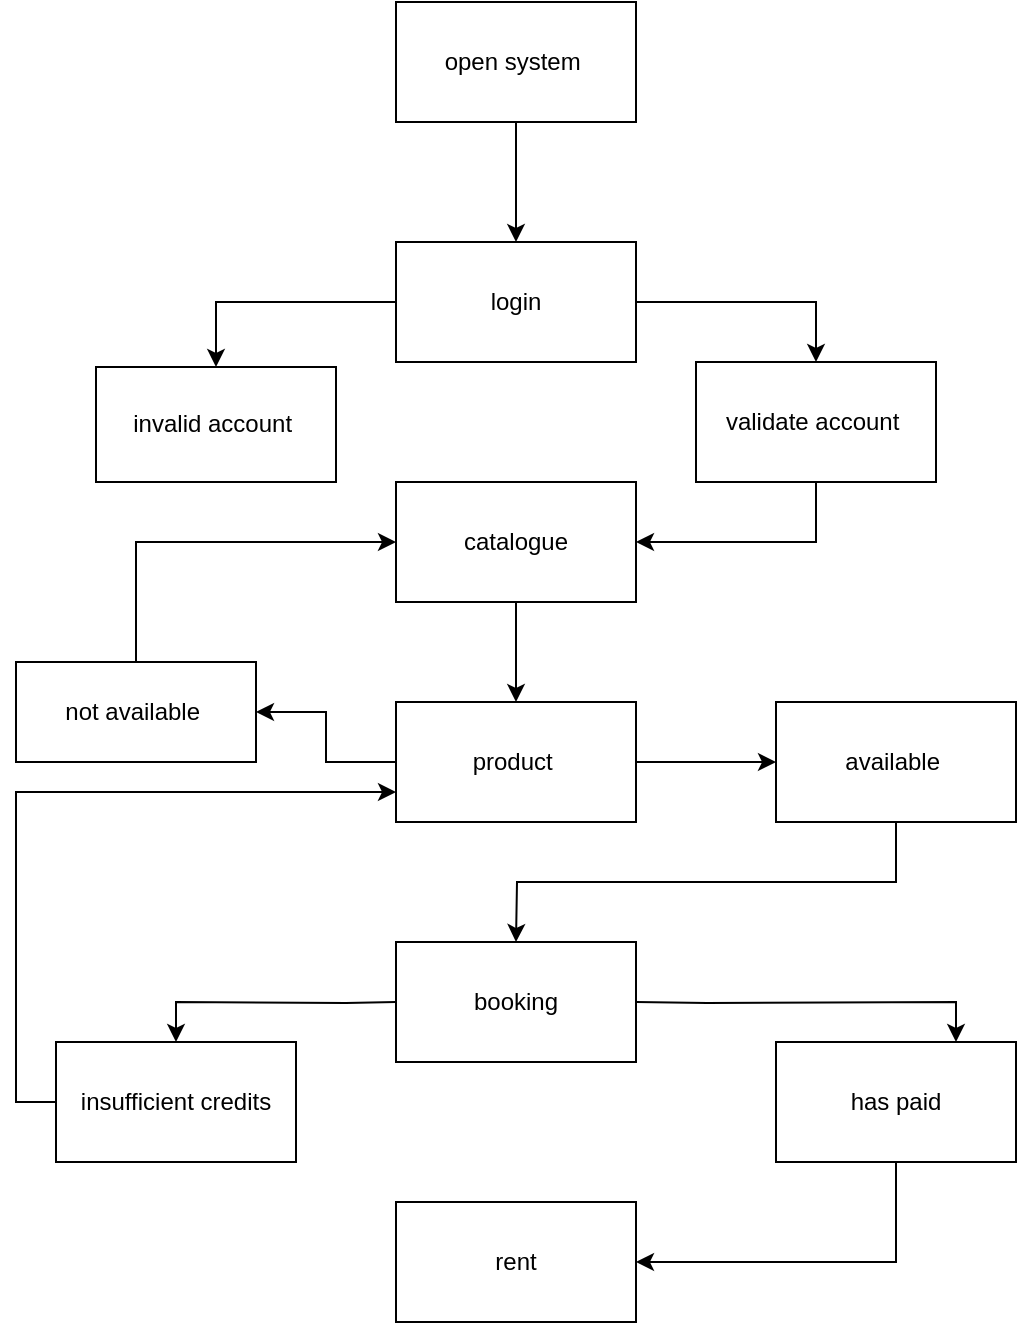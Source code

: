 <mxfile version="22.1.5" type="device">
  <diagram id="prtHgNgQTEPvFCAcTncT" name="Page-1">
    <mxGraphModel dx="954" dy="546" grid="1" gridSize="10" guides="1" tooltips="1" connect="1" arrows="1" fold="1" page="1" pageScale="1" pageWidth="827" pageHeight="1169" math="0" shadow="0">
      <root>
        <mxCell id="0" />
        <mxCell id="1" parent="0" />
        <mxCell id="6TJ0VESb4KHDGJbmsSwD-1" value="rent" style="rounded=0;whiteSpace=wrap;html=1;" vertex="1" parent="1">
          <mxGeometry x="270" y="920" width="120" height="60" as="geometry" />
        </mxCell>
        <mxCell id="6TJ0VESb4KHDGJbmsSwD-3" value="booking" style="rounded=0;whiteSpace=wrap;html=1;" vertex="1" parent="1">
          <mxGeometry x="270" y="790" width="120" height="60" as="geometry" />
        </mxCell>
        <mxCell id="6TJ0VESb4KHDGJbmsSwD-4" value="open system&amp;nbsp;" style="rounded=0;whiteSpace=wrap;html=1;" vertex="1" parent="1">
          <mxGeometry x="270" y="320" width="120" height="60" as="geometry" />
        </mxCell>
        <mxCell id="6TJ0VESb4KHDGJbmsSwD-24" style="edgeStyle=orthogonalEdgeStyle;rounded=0;orthogonalLoop=1;jettySize=auto;html=1;exitX=0;exitY=0.5;exitDx=0;exitDy=0;entryX=1;entryY=0.5;entryDx=0;entryDy=0;" edge="1" parent="1" source="6TJ0VESb4KHDGJbmsSwD-5" target="6TJ0VESb4KHDGJbmsSwD-14">
          <mxGeometry relative="1" as="geometry">
            <mxPoint x="200" y="700" as="targetPoint" />
          </mxGeometry>
        </mxCell>
        <mxCell id="6TJ0VESb4KHDGJbmsSwD-26" style="edgeStyle=orthogonalEdgeStyle;rounded=0;orthogonalLoop=1;jettySize=auto;html=1;exitX=1;exitY=0.5;exitDx=0;exitDy=0;entryX=0;entryY=0.5;entryDx=0;entryDy=0;" edge="1" parent="1" source="6TJ0VESb4KHDGJbmsSwD-5" target="6TJ0VESb4KHDGJbmsSwD-7">
          <mxGeometry relative="1" as="geometry" />
        </mxCell>
        <mxCell id="6TJ0VESb4KHDGJbmsSwD-27" style="edgeStyle=orthogonalEdgeStyle;rounded=0;orthogonalLoop=1;jettySize=auto;html=1;exitX=0.5;exitY=1;exitDx=0;exitDy=0;entryX=0.5;entryY=0;entryDx=0;entryDy=0;" edge="1" parent="1" source="6TJ0VESb4KHDGJbmsSwD-7">
          <mxGeometry relative="1" as="geometry">
            <mxPoint x="330" y="790" as="targetPoint" />
          </mxGeometry>
        </mxCell>
        <mxCell id="6TJ0VESb4KHDGJbmsSwD-5" value="product&amp;nbsp;" style="rounded=0;whiteSpace=wrap;html=1;" vertex="1" parent="1">
          <mxGeometry x="270" y="670" width="120" height="60" as="geometry" />
        </mxCell>
        <mxCell id="6TJ0VESb4KHDGJbmsSwD-21" style="edgeStyle=orthogonalEdgeStyle;rounded=0;orthogonalLoop=1;jettySize=auto;html=1;exitX=1;exitY=0.5;exitDx=0;exitDy=0;entryX=0.5;entryY=0;entryDx=0;entryDy=0;" edge="1" parent="1" source="6TJ0VESb4KHDGJbmsSwD-6" target="6TJ0VESb4KHDGJbmsSwD-15">
          <mxGeometry relative="1" as="geometry" />
        </mxCell>
        <mxCell id="6TJ0VESb4KHDGJbmsSwD-32" style="edgeStyle=orthogonalEdgeStyle;rounded=0;orthogonalLoop=1;jettySize=auto;html=1;exitX=0;exitY=0.5;exitDx=0;exitDy=0;entryX=0.5;entryY=0;entryDx=0;entryDy=0;" edge="1" parent="1" source="6TJ0VESb4KHDGJbmsSwD-6" target="6TJ0VESb4KHDGJbmsSwD-11">
          <mxGeometry relative="1" as="geometry" />
        </mxCell>
        <mxCell id="6TJ0VESb4KHDGJbmsSwD-6" value="login" style="rounded=0;whiteSpace=wrap;html=1;" vertex="1" parent="1">
          <mxGeometry x="270" y="440" width="120" height="60" as="geometry" />
        </mxCell>
        <mxCell id="6TJ0VESb4KHDGJbmsSwD-7" value="available&amp;nbsp;" style="rounded=0;whiteSpace=wrap;html=1;" vertex="1" parent="1">
          <mxGeometry x="460" y="670" width="120" height="60" as="geometry" />
        </mxCell>
        <mxCell id="6TJ0VESb4KHDGJbmsSwD-23" style="edgeStyle=orthogonalEdgeStyle;rounded=0;orthogonalLoop=1;jettySize=auto;html=1;exitX=0.5;exitY=1;exitDx=0;exitDy=0;entryX=0.5;entryY=0;entryDx=0;entryDy=0;" edge="1" parent="1" source="6TJ0VESb4KHDGJbmsSwD-8" target="6TJ0VESb4KHDGJbmsSwD-5">
          <mxGeometry relative="1" as="geometry" />
        </mxCell>
        <mxCell id="6TJ0VESb4KHDGJbmsSwD-8" value="catalogue" style="rounded=0;whiteSpace=wrap;html=1;" vertex="1" parent="1">
          <mxGeometry x="270" y="560" width="120" height="60" as="geometry" />
        </mxCell>
        <mxCell id="6TJ0VESb4KHDGJbmsSwD-36" style="edgeStyle=orthogonalEdgeStyle;rounded=0;orthogonalLoop=1;jettySize=auto;html=1;exitX=0;exitY=0.5;exitDx=0;exitDy=0;entryX=0;entryY=0.75;entryDx=0;entryDy=0;" edge="1" parent="1" source="6TJ0VESb4KHDGJbmsSwD-9" target="6TJ0VESb4KHDGJbmsSwD-5">
          <mxGeometry relative="1" as="geometry" />
        </mxCell>
        <mxCell id="6TJ0VESb4KHDGJbmsSwD-9" value="insufficient credits" style="rounded=0;whiteSpace=wrap;html=1;" vertex="1" parent="1">
          <mxGeometry x="100" y="840" width="120" height="60" as="geometry" />
        </mxCell>
        <mxCell id="6TJ0VESb4KHDGJbmsSwD-33" style="edgeStyle=orthogonalEdgeStyle;rounded=0;orthogonalLoop=1;jettySize=auto;html=1;exitX=0;exitY=0.5;exitDx=0;exitDy=0;entryX=0.5;entryY=0;entryDx=0;entryDy=0;" edge="1" parent="1" target="6TJ0VESb4KHDGJbmsSwD-9">
          <mxGeometry relative="1" as="geometry">
            <mxPoint x="270" y="820" as="sourcePoint" />
          </mxGeometry>
        </mxCell>
        <mxCell id="6TJ0VESb4KHDGJbmsSwD-34" style="edgeStyle=orthogonalEdgeStyle;rounded=0;orthogonalLoop=1;jettySize=auto;html=1;exitX=1;exitY=0.5;exitDx=0;exitDy=0;entryX=0.75;entryY=0;entryDx=0;entryDy=0;" edge="1" parent="1" target="6TJ0VESb4KHDGJbmsSwD-13">
          <mxGeometry relative="1" as="geometry">
            <mxPoint x="390" y="820" as="sourcePoint" />
          </mxGeometry>
        </mxCell>
        <mxCell id="6TJ0VESb4KHDGJbmsSwD-11" value="invalid account&amp;nbsp;" style="rounded=0;whiteSpace=wrap;html=1;" vertex="1" parent="1">
          <mxGeometry x="120" y="502.5" width="120" height="57.5" as="geometry" />
        </mxCell>
        <mxCell id="6TJ0VESb4KHDGJbmsSwD-39" style="edgeStyle=orthogonalEdgeStyle;rounded=0;orthogonalLoop=1;jettySize=auto;html=1;exitX=0.5;exitY=1;exitDx=0;exitDy=0;entryX=1;entryY=0.5;entryDx=0;entryDy=0;" edge="1" parent="1" source="6TJ0VESb4KHDGJbmsSwD-13" target="6TJ0VESb4KHDGJbmsSwD-1">
          <mxGeometry relative="1" as="geometry" />
        </mxCell>
        <mxCell id="6TJ0VESb4KHDGJbmsSwD-13" value="has paid" style="rounded=0;whiteSpace=wrap;html=1;" vertex="1" parent="1">
          <mxGeometry x="460" y="840" width="120" height="60" as="geometry" />
        </mxCell>
        <mxCell id="6TJ0VESb4KHDGJbmsSwD-25" style="edgeStyle=orthogonalEdgeStyle;rounded=0;orthogonalLoop=1;jettySize=auto;html=1;exitX=0.5;exitY=0;exitDx=0;exitDy=0;entryX=0;entryY=0.5;entryDx=0;entryDy=0;" edge="1" parent="1" source="6TJ0VESb4KHDGJbmsSwD-14" target="6TJ0VESb4KHDGJbmsSwD-8">
          <mxGeometry relative="1" as="geometry" />
        </mxCell>
        <mxCell id="6TJ0VESb4KHDGJbmsSwD-14" value="not available&amp;nbsp;" style="rounded=0;whiteSpace=wrap;html=1;" vertex="1" parent="1">
          <mxGeometry x="80" y="650" width="120" height="50" as="geometry" />
        </mxCell>
        <mxCell id="6TJ0VESb4KHDGJbmsSwD-22" style="edgeStyle=orthogonalEdgeStyle;rounded=0;orthogonalLoop=1;jettySize=auto;html=1;exitX=0.5;exitY=1;exitDx=0;exitDy=0;entryX=1;entryY=0.5;entryDx=0;entryDy=0;" edge="1" parent="1" source="6TJ0VESb4KHDGJbmsSwD-15" target="6TJ0VESb4KHDGJbmsSwD-8">
          <mxGeometry relative="1" as="geometry" />
        </mxCell>
        <mxCell id="6TJ0VESb4KHDGJbmsSwD-15" value="validate account&amp;nbsp;" style="rounded=0;whiteSpace=wrap;html=1;" vertex="1" parent="1">
          <mxGeometry x="420" y="500" width="120" height="60" as="geometry" />
        </mxCell>
        <mxCell id="6TJ0VESb4KHDGJbmsSwD-16" value="" style="endArrow=classic;html=1;rounded=0;exitX=0.5;exitY=1;exitDx=0;exitDy=0;" edge="1" parent="1" source="6TJ0VESb4KHDGJbmsSwD-4" target="6TJ0VESb4KHDGJbmsSwD-6">
          <mxGeometry width="50" height="50" relative="1" as="geometry">
            <mxPoint x="390" y="620" as="sourcePoint" />
            <mxPoint x="440" y="570" as="targetPoint" />
          </mxGeometry>
        </mxCell>
      </root>
    </mxGraphModel>
  </diagram>
</mxfile>
